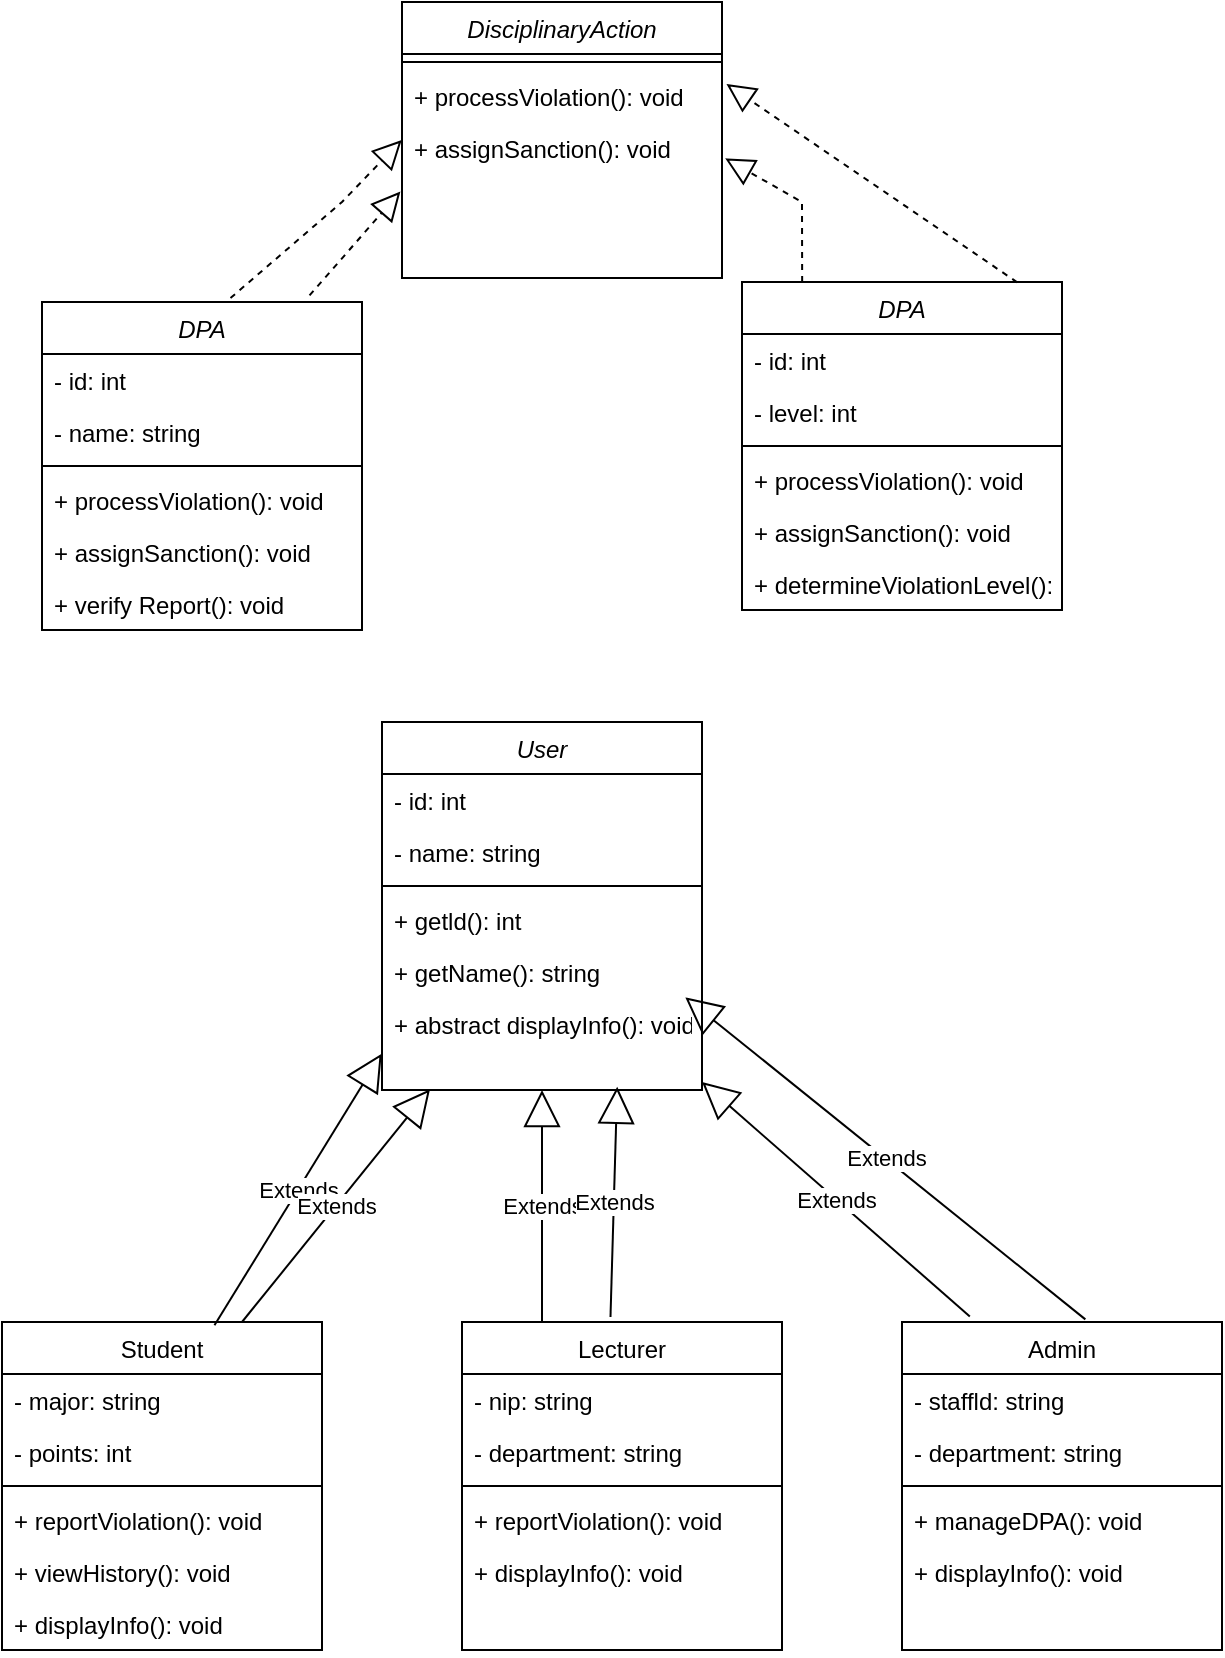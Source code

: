 <mxfile version="24.8.4">
  <diagram id="C5RBs43oDa-KdzZeNtuy" name="Page-1">
    <mxGraphModel dx="811" dy="2269" grid="1" gridSize="10" guides="1" tooltips="1" connect="1" arrows="1" fold="1" page="1" pageScale="1" pageWidth="827" pageHeight="1169" math="0" shadow="0">
      <root>
        <mxCell id="WIyWlLk6GJQsqaUBKTNV-0" />
        <mxCell id="WIyWlLk6GJQsqaUBKTNV-1" parent="WIyWlLk6GJQsqaUBKTNV-0" />
        <mxCell id="sukDIFnTaNtangZ4HZ9V-0" value="DisciplinaryAction" style="swimlane;fontStyle=2;align=center;verticalAlign=top;childLayout=stackLayout;horizontal=1;startSize=26;horizontalStack=0;resizeParent=1;resizeLast=0;collapsible=1;marginBottom=0;rounded=0;shadow=0;strokeWidth=1;" vertex="1" parent="WIyWlLk6GJQsqaUBKTNV-1">
          <mxGeometry x="230" y="-1010" width="160" height="138" as="geometry">
            <mxRectangle x="230" y="140" width="160" height="26" as="alternateBounds" />
          </mxGeometry>
        </mxCell>
        <mxCell id="sukDIFnTaNtangZ4HZ9V-4" value="" style="line;html=1;strokeWidth=1;align=left;verticalAlign=middle;spacingTop=-1;spacingLeft=3;spacingRight=3;rotatable=0;labelPosition=right;points=[];portConstraint=eastwest;" vertex="1" parent="sukDIFnTaNtangZ4HZ9V-0">
          <mxGeometry y="26" width="160" height="8" as="geometry" />
        </mxCell>
        <mxCell id="sukDIFnTaNtangZ4HZ9V-5" value="+ processViolation(): void" style="text;align=left;verticalAlign=top;spacingLeft=4;spacingRight=4;overflow=hidden;rotatable=0;points=[[0,0.5],[1,0.5]];portConstraint=eastwest;" vertex="1" parent="sukDIFnTaNtangZ4HZ9V-0">
          <mxGeometry y="34" width="160" height="26" as="geometry" />
        </mxCell>
        <mxCell id="sukDIFnTaNtangZ4HZ9V-6" value="+ assignSanction(): void" style="text;align=left;verticalAlign=top;spacingLeft=4;spacingRight=4;overflow=hidden;rotatable=0;points=[[0,0.5],[1,0.5]];portConstraint=eastwest;" vertex="1" parent="sukDIFnTaNtangZ4HZ9V-0">
          <mxGeometry y="60" width="160" height="46" as="geometry" />
        </mxCell>
        <mxCell id="sukDIFnTaNtangZ4HZ9V-13" value="DPA" style="swimlane;fontStyle=2;align=center;verticalAlign=top;childLayout=stackLayout;horizontal=1;startSize=26;horizontalStack=0;resizeParent=1;resizeLast=0;collapsible=1;marginBottom=0;rounded=0;shadow=0;strokeWidth=1;" vertex="1" parent="WIyWlLk6GJQsqaUBKTNV-1">
          <mxGeometry x="50" y="-860" width="160" height="164" as="geometry">
            <mxRectangle x="230" y="140" width="160" height="26" as="alternateBounds" />
          </mxGeometry>
        </mxCell>
        <mxCell id="sukDIFnTaNtangZ4HZ9V-14" value="- id: int" style="text;align=left;verticalAlign=top;spacingLeft=4;spacingRight=4;overflow=hidden;rotatable=0;points=[[0,0.5],[1,0.5]];portConstraint=eastwest;" vertex="1" parent="sukDIFnTaNtangZ4HZ9V-13">
          <mxGeometry y="26" width="160" height="26" as="geometry" />
        </mxCell>
        <mxCell id="sukDIFnTaNtangZ4HZ9V-15" value="- name: string" style="text;align=left;verticalAlign=top;spacingLeft=4;spacingRight=4;overflow=hidden;rotatable=0;points=[[0,0.5],[1,0.5]];portConstraint=eastwest;rounded=0;shadow=0;html=0;" vertex="1" parent="sukDIFnTaNtangZ4HZ9V-13">
          <mxGeometry y="52" width="160" height="26" as="geometry" />
        </mxCell>
        <mxCell id="sukDIFnTaNtangZ4HZ9V-17" value="" style="line;html=1;strokeWidth=1;align=left;verticalAlign=middle;spacingTop=-1;spacingLeft=3;spacingRight=3;rotatable=0;labelPosition=right;points=[];portConstraint=eastwest;" vertex="1" parent="sukDIFnTaNtangZ4HZ9V-13">
          <mxGeometry y="78" width="160" height="8" as="geometry" />
        </mxCell>
        <mxCell id="sukDIFnTaNtangZ4HZ9V-18" value="+ processViolation(): void" style="text;align=left;verticalAlign=top;spacingLeft=4;spacingRight=4;overflow=hidden;rotatable=0;points=[[0,0.5],[1,0.5]];portConstraint=eastwest;" vertex="1" parent="sukDIFnTaNtangZ4HZ9V-13">
          <mxGeometry y="86" width="160" height="26" as="geometry" />
        </mxCell>
        <mxCell id="sukDIFnTaNtangZ4HZ9V-19" value="+ assignSanction(): void" style="text;align=left;verticalAlign=top;spacingLeft=4;spacingRight=4;overflow=hidden;rotatable=0;points=[[0,0.5],[1,0.5]];portConstraint=eastwest;" vertex="1" parent="sukDIFnTaNtangZ4HZ9V-13">
          <mxGeometry y="112" width="160" height="26" as="geometry" />
        </mxCell>
        <mxCell id="sukDIFnTaNtangZ4HZ9V-20" value="+ verify Report(): void" style="text;align=left;verticalAlign=top;spacingLeft=4;spacingRight=4;overflow=hidden;rotatable=0;points=[[0,0.5],[1,0.5]];portConstraint=eastwest;" vertex="1" parent="sukDIFnTaNtangZ4HZ9V-13">
          <mxGeometry y="138" width="160" height="26" as="geometry" />
        </mxCell>
        <mxCell id="sukDIFnTaNtangZ4HZ9V-21" value="DPA" style="swimlane;fontStyle=2;align=center;verticalAlign=top;childLayout=stackLayout;horizontal=1;startSize=26;horizontalStack=0;resizeParent=1;resizeLast=0;collapsible=1;marginBottom=0;rounded=0;shadow=0;strokeWidth=1;" vertex="1" parent="WIyWlLk6GJQsqaUBKTNV-1">
          <mxGeometry x="400" y="-870" width="160" height="164" as="geometry">
            <mxRectangle x="230" y="140" width="160" height="26" as="alternateBounds" />
          </mxGeometry>
        </mxCell>
        <mxCell id="sukDIFnTaNtangZ4HZ9V-22" value="- id: int" style="text;align=left;verticalAlign=top;spacingLeft=4;spacingRight=4;overflow=hidden;rotatable=0;points=[[0,0.5],[1,0.5]];portConstraint=eastwest;" vertex="1" parent="sukDIFnTaNtangZ4HZ9V-21">
          <mxGeometry y="26" width="160" height="26" as="geometry" />
        </mxCell>
        <mxCell id="sukDIFnTaNtangZ4HZ9V-23" value="- level: int" style="text;align=left;verticalAlign=top;spacingLeft=4;spacingRight=4;overflow=hidden;rotatable=0;points=[[0,0.5],[1,0.5]];portConstraint=eastwest;rounded=0;shadow=0;html=0;" vertex="1" parent="sukDIFnTaNtangZ4HZ9V-21">
          <mxGeometry y="52" width="160" height="26" as="geometry" />
        </mxCell>
        <mxCell id="sukDIFnTaNtangZ4HZ9V-24" value="" style="line;html=1;strokeWidth=1;align=left;verticalAlign=middle;spacingTop=-1;spacingLeft=3;spacingRight=3;rotatable=0;labelPosition=right;points=[];portConstraint=eastwest;" vertex="1" parent="sukDIFnTaNtangZ4HZ9V-21">
          <mxGeometry y="78" width="160" height="8" as="geometry" />
        </mxCell>
        <mxCell id="sukDIFnTaNtangZ4HZ9V-25" value="+ processViolation(): void" style="text;align=left;verticalAlign=top;spacingLeft=4;spacingRight=4;overflow=hidden;rotatable=0;points=[[0,0.5],[1,0.5]];portConstraint=eastwest;" vertex="1" parent="sukDIFnTaNtangZ4HZ9V-21">
          <mxGeometry y="86" width="160" height="26" as="geometry" />
        </mxCell>
        <mxCell id="sukDIFnTaNtangZ4HZ9V-26" value="+ assignSanction(): void" style="text;align=left;verticalAlign=top;spacingLeft=4;spacingRight=4;overflow=hidden;rotatable=0;points=[[0,0.5],[1,0.5]];portConstraint=eastwest;" vertex="1" parent="sukDIFnTaNtangZ4HZ9V-21">
          <mxGeometry y="112" width="160" height="26" as="geometry" />
        </mxCell>
        <mxCell id="sukDIFnTaNtangZ4HZ9V-27" value="+ determineViolationLevel(): void" style="text;align=left;verticalAlign=top;spacingLeft=4;spacingRight=4;overflow=hidden;rotatable=0;points=[[0,0.5],[1,0.5]];portConstraint=eastwest;" vertex="1" parent="sukDIFnTaNtangZ4HZ9V-21">
          <mxGeometry y="138" width="160" height="26" as="geometry" />
        </mxCell>
        <mxCell id="sukDIFnTaNtangZ4HZ9V-30" value="" style="endArrow=block;dashed=1;endFill=0;endSize=12;html=1;rounded=0;exitX=0.836;exitY=-0.02;exitDx=0;exitDy=0;exitPerimeter=0;entryX=-0.005;entryY=0.756;entryDx=0;entryDy=0;entryPerimeter=0;" edge="1" parent="WIyWlLk6GJQsqaUBKTNV-1" source="sukDIFnTaNtangZ4HZ9V-13" target="sukDIFnTaNtangZ4HZ9V-6">
          <mxGeometry width="160" relative="1" as="geometry">
            <mxPoint x="240" y="-780" as="sourcePoint" />
            <mxPoint x="400" y="-780" as="targetPoint" />
          </mxGeometry>
        </mxCell>
        <mxCell id="sukDIFnTaNtangZ4HZ9V-31" value="" style="endArrow=block;dashed=1;endFill=0;endSize=12;html=1;rounded=0;exitX=0.589;exitY=-0.012;exitDx=0;exitDy=0;exitPerimeter=0;entryX=-0.001;entryY=0.197;entryDx=0;entryDy=0;entryPerimeter=0;" edge="1" parent="WIyWlLk6GJQsqaUBKTNV-1" source="sukDIFnTaNtangZ4HZ9V-13" target="sukDIFnTaNtangZ4HZ9V-6">
          <mxGeometry width="160" relative="1" as="geometry">
            <mxPoint x="194" y="-853" as="sourcePoint" />
            <mxPoint x="239" y="-905" as="targetPoint" />
            <Array as="points">
              <mxPoint x="200" y="-910" />
            </Array>
          </mxGeometry>
        </mxCell>
        <mxCell id="sukDIFnTaNtangZ4HZ9V-32" value="" style="endArrow=block;dashed=1;endFill=0;endSize=12;html=1;rounded=0;exitX=0.86;exitY=0.001;exitDx=0;exitDy=0;exitPerimeter=0;entryX=1.014;entryY=0.269;entryDx=0;entryDy=0;entryPerimeter=0;" edge="1" parent="WIyWlLk6GJQsqaUBKTNV-1" source="sukDIFnTaNtangZ4HZ9V-21" target="sukDIFnTaNtangZ4HZ9V-5">
          <mxGeometry width="160" relative="1" as="geometry">
            <mxPoint x="430" y="-892" as="sourcePoint" />
            <mxPoint x="475" y="-944" as="targetPoint" />
          </mxGeometry>
        </mxCell>
        <mxCell id="sukDIFnTaNtangZ4HZ9V-33" value="" style="endArrow=block;dashed=1;endFill=0;endSize=12;html=1;rounded=0;exitX=0.188;exitY=0;exitDx=0;exitDy=0;exitPerimeter=0;entryX=1.01;entryY=0.395;entryDx=0;entryDy=0;entryPerimeter=0;" edge="1" parent="WIyWlLk6GJQsqaUBKTNV-1" source="sukDIFnTaNtangZ4HZ9V-21" target="sukDIFnTaNtangZ4HZ9V-6">
          <mxGeometry width="160" relative="1" as="geometry">
            <mxPoint x="390" y="-891" as="sourcePoint" />
            <mxPoint x="476" y="-970" as="targetPoint" />
            <Array as="points">
              <mxPoint x="430" y="-910" />
            </Array>
          </mxGeometry>
        </mxCell>
        <mxCell id="sukDIFnTaNtangZ4HZ9V-34" value="User" style="swimlane;fontStyle=2;align=center;verticalAlign=top;childLayout=stackLayout;horizontal=1;startSize=26;horizontalStack=0;resizeParent=1;resizeLast=0;collapsible=1;marginBottom=0;rounded=0;shadow=0;strokeWidth=1;" vertex="1" parent="WIyWlLk6GJQsqaUBKTNV-1">
          <mxGeometry x="220" y="-650" width="160" height="184" as="geometry">
            <mxRectangle x="230" y="140" width="160" height="26" as="alternateBounds" />
          </mxGeometry>
        </mxCell>
        <mxCell id="sukDIFnTaNtangZ4HZ9V-56" value="- id: int" style="text;align=left;verticalAlign=top;spacingLeft=4;spacingRight=4;overflow=hidden;rotatable=0;points=[[0,0.5],[1,0.5]];portConstraint=eastwest;" vertex="1" parent="sukDIFnTaNtangZ4HZ9V-34">
          <mxGeometry y="26" width="160" height="26" as="geometry" />
        </mxCell>
        <mxCell id="sukDIFnTaNtangZ4HZ9V-57" value="- name: string" style="text;align=left;verticalAlign=top;spacingLeft=4;spacingRight=4;overflow=hidden;rotatable=0;points=[[0,0.5],[1,0.5]];portConstraint=eastwest;" vertex="1" parent="sukDIFnTaNtangZ4HZ9V-34">
          <mxGeometry y="52" width="160" height="26" as="geometry" />
        </mxCell>
        <mxCell id="sukDIFnTaNtangZ4HZ9V-35" value="" style="line;html=1;strokeWidth=1;align=left;verticalAlign=middle;spacingTop=-1;spacingLeft=3;spacingRight=3;rotatable=0;labelPosition=right;points=[];portConstraint=eastwest;" vertex="1" parent="sukDIFnTaNtangZ4HZ9V-34">
          <mxGeometry y="78" width="160" height="8" as="geometry" />
        </mxCell>
        <mxCell id="sukDIFnTaNtangZ4HZ9V-58" value="+ getld(): int" style="text;align=left;verticalAlign=top;spacingLeft=4;spacingRight=4;overflow=hidden;rotatable=0;points=[[0,0.5],[1,0.5]];portConstraint=eastwest;" vertex="1" parent="sukDIFnTaNtangZ4HZ9V-34">
          <mxGeometry y="86" width="160" height="26" as="geometry" />
        </mxCell>
        <mxCell id="sukDIFnTaNtangZ4HZ9V-36" value="+ getName(): string" style="text;align=left;verticalAlign=top;spacingLeft=4;spacingRight=4;overflow=hidden;rotatable=0;points=[[0,0.5],[1,0.5]];portConstraint=eastwest;" vertex="1" parent="sukDIFnTaNtangZ4HZ9V-34">
          <mxGeometry y="112" width="160" height="26" as="geometry" />
        </mxCell>
        <mxCell id="sukDIFnTaNtangZ4HZ9V-37" value="+ abstract displayInfo(): void&#xa;" style="text;align=left;verticalAlign=top;spacingLeft=4;spacingRight=4;overflow=hidden;rotatable=0;points=[[0,0.5],[1,0.5]];portConstraint=eastwest;" vertex="1" parent="sukDIFnTaNtangZ4HZ9V-34">
          <mxGeometry y="138" width="160" height="46" as="geometry" />
        </mxCell>
        <mxCell id="sukDIFnTaNtangZ4HZ9V-38" value="Student" style="swimlane;fontStyle=0;align=center;verticalAlign=top;childLayout=stackLayout;horizontal=1;startSize=26;horizontalStack=0;resizeParent=1;resizeLast=0;collapsible=1;marginBottom=0;rounded=0;shadow=0;strokeWidth=1;" vertex="1" parent="WIyWlLk6GJQsqaUBKTNV-1">
          <mxGeometry x="30" y="-350" width="160" height="164" as="geometry">
            <mxRectangle x="230" y="140" width="160" height="26" as="alternateBounds" />
          </mxGeometry>
        </mxCell>
        <mxCell id="sukDIFnTaNtangZ4HZ9V-39" value="- major: string" style="text;align=left;verticalAlign=top;spacingLeft=4;spacingRight=4;overflow=hidden;rotatable=0;points=[[0,0.5],[1,0.5]];portConstraint=eastwest;" vertex="1" parent="sukDIFnTaNtangZ4HZ9V-38">
          <mxGeometry y="26" width="160" height="26" as="geometry" />
        </mxCell>
        <mxCell id="sukDIFnTaNtangZ4HZ9V-40" value="- points: int" style="text;align=left;verticalAlign=top;spacingLeft=4;spacingRight=4;overflow=hidden;rotatable=0;points=[[0,0.5],[1,0.5]];portConstraint=eastwest;rounded=0;shadow=0;html=0;" vertex="1" parent="sukDIFnTaNtangZ4HZ9V-38">
          <mxGeometry y="52" width="160" height="26" as="geometry" />
        </mxCell>
        <mxCell id="sukDIFnTaNtangZ4HZ9V-41" value="" style="line;html=1;strokeWidth=1;align=left;verticalAlign=middle;spacingTop=-1;spacingLeft=3;spacingRight=3;rotatable=0;labelPosition=right;points=[];portConstraint=eastwest;" vertex="1" parent="sukDIFnTaNtangZ4HZ9V-38">
          <mxGeometry y="78" width="160" height="8" as="geometry" />
        </mxCell>
        <mxCell id="sukDIFnTaNtangZ4HZ9V-42" value="+ reportViolation(): void" style="text;align=left;verticalAlign=top;spacingLeft=4;spacingRight=4;overflow=hidden;rotatable=0;points=[[0,0.5],[1,0.5]];portConstraint=eastwest;" vertex="1" parent="sukDIFnTaNtangZ4HZ9V-38">
          <mxGeometry y="86" width="160" height="26" as="geometry" />
        </mxCell>
        <mxCell id="sukDIFnTaNtangZ4HZ9V-43" value="+ viewHistory(): void" style="text;align=left;verticalAlign=top;spacingLeft=4;spacingRight=4;overflow=hidden;rotatable=0;points=[[0,0.5],[1,0.5]];portConstraint=eastwest;" vertex="1" parent="sukDIFnTaNtangZ4HZ9V-38">
          <mxGeometry y="112" width="160" height="26" as="geometry" />
        </mxCell>
        <mxCell id="sukDIFnTaNtangZ4HZ9V-44" value="+ displayInfo(): void" style="text;align=left;verticalAlign=top;spacingLeft=4;spacingRight=4;overflow=hidden;rotatable=0;points=[[0,0.5],[1,0.5]];portConstraint=eastwest;" vertex="1" parent="sukDIFnTaNtangZ4HZ9V-38">
          <mxGeometry y="138" width="160" height="26" as="geometry" />
        </mxCell>
        <mxCell id="sukDIFnTaNtangZ4HZ9V-45" value="Lecturer" style="swimlane;fontStyle=0;align=center;verticalAlign=top;childLayout=stackLayout;horizontal=1;startSize=26;horizontalStack=0;resizeParent=1;resizeLast=0;collapsible=1;marginBottom=0;rounded=0;shadow=0;strokeWidth=1;" vertex="1" parent="WIyWlLk6GJQsqaUBKTNV-1">
          <mxGeometry x="260" y="-350" width="160" height="164" as="geometry">
            <mxRectangle x="230" y="140" width="160" height="26" as="alternateBounds" />
          </mxGeometry>
        </mxCell>
        <mxCell id="sukDIFnTaNtangZ4HZ9V-46" value="- nip: string" style="text;align=left;verticalAlign=top;spacingLeft=4;spacingRight=4;overflow=hidden;rotatable=0;points=[[0,0.5],[1,0.5]];portConstraint=eastwest;" vertex="1" parent="sukDIFnTaNtangZ4HZ9V-45">
          <mxGeometry y="26" width="160" height="26" as="geometry" />
        </mxCell>
        <mxCell id="sukDIFnTaNtangZ4HZ9V-47" value="- department: string" style="text;align=left;verticalAlign=top;spacingLeft=4;spacingRight=4;overflow=hidden;rotatable=0;points=[[0,0.5],[1,0.5]];portConstraint=eastwest;rounded=0;shadow=0;html=0;" vertex="1" parent="sukDIFnTaNtangZ4HZ9V-45">
          <mxGeometry y="52" width="160" height="26" as="geometry" />
        </mxCell>
        <mxCell id="sukDIFnTaNtangZ4HZ9V-48" value="" style="line;html=1;strokeWidth=1;align=left;verticalAlign=middle;spacingTop=-1;spacingLeft=3;spacingRight=3;rotatable=0;labelPosition=right;points=[];portConstraint=eastwest;" vertex="1" parent="sukDIFnTaNtangZ4HZ9V-45">
          <mxGeometry y="78" width="160" height="8" as="geometry" />
        </mxCell>
        <mxCell id="sukDIFnTaNtangZ4HZ9V-49" value="+ reportViolation(): void" style="text;align=left;verticalAlign=top;spacingLeft=4;spacingRight=4;overflow=hidden;rotatable=0;points=[[0,0.5],[1,0.5]];portConstraint=eastwest;" vertex="1" parent="sukDIFnTaNtangZ4HZ9V-45">
          <mxGeometry y="86" width="160" height="26" as="geometry" />
        </mxCell>
        <mxCell id="sukDIFnTaNtangZ4HZ9V-50" value="+ displayInfo(): void" style="text;align=left;verticalAlign=top;spacingLeft=4;spacingRight=4;overflow=hidden;rotatable=0;points=[[0,0.5],[1,0.5]];portConstraint=eastwest;" vertex="1" parent="sukDIFnTaNtangZ4HZ9V-45">
          <mxGeometry y="112" width="160" height="26" as="geometry" />
        </mxCell>
        <mxCell id="sukDIFnTaNtangZ4HZ9V-59" value="Admin" style="swimlane;fontStyle=0;align=center;verticalAlign=top;childLayout=stackLayout;horizontal=1;startSize=26;horizontalStack=0;resizeParent=1;resizeLast=0;collapsible=1;marginBottom=0;rounded=0;shadow=0;strokeWidth=1;" vertex="1" parent="WIyWlLk6GJQsqaUBKTNV-1">
          <mxGeometry x="480" y="-350" width="160" height="164" as="geometry">
            <mxRectangle x="230" y="140" width="160" height="26" as="alternateBounds" />
          </mxGeometry>
        </mxCell>
        <mxCell id="sukDIFnTaNtangZ4HZ9V-60" value="- staffld: string" style="text;align=left;verticalAlign=top;spacingLeft=4;spacingRight=4;overflow=hidden;rotatable=0;points=[[0,0.5],[1,0.5]];portConstraint=eastwest;" vertex="1" parent="sukDIFnTaNtangZ4HZ9V-59">
          <mxGeometry y="26" width="160" height="26" as="geometry" />
        </mxCell>
        <mxCell id="sukDIFnTaNtangZ4HZ9V-61" value="- department: string" style="text;align=left;verticalAlign=top;spacingLeft=4;spacingRight=4;overflow=hidden;rotatable=0;points=[[0,0.5],[1,0.5]];portConstraint=eastwest;rounded=0;shadow=0;html=0;" vertex="1" parent="sukDIFnTaNtangZ4HZ9V-59">
          <mxGeometry y="52" width="160" height="26" as="geometry" />
        </mxCell>
        <mxCell id="sukDIFnTaNtangZ4HZ9V-62" value="" style="line;html=1;strokeWidth=1;align=left;verticalAlign=middle;spacingTop=-1;spacingLeft=3;spacingRight=3;rotatable=0;labelPosition=right;points=[];portConstraint=eastwest;" vertex="1" parent="sukDIFnTaNtangZ4HZ9V-59">
          <mxGeometry y="78" width="160" height="8" as="geometry" />
        </mxCell>
        <mxCell id="sukDIFnTaNtangZ4HZ9V-63" value="+ manageDPA(): void" style="text;align=left;verticalAlign=top;spacingLeft=4;spacingRight=4;overflow=hidden;rotatable=0;points=[[0,0.5],[1,0.5]];portConstraint=eastwest;" vertex="1" parent="sukDIFnTaNtangZ4HZ9V-59">
          <mxGeometry y="86" width="160" height="26" as="geometry" />
        </mxCell>
        <mxCell id="sukDIFnTaNtangZ4HZ9V-64" value="+ displayInfo(): void" style="text;align=left;verticalAlign=top;spacingLeft=4;spacingRight=4;overflow=hidden;rotatable=0;points=[[0,0.5],[1,0.5]];portConstraint=eastwest;" vertex="1" parent="sukDIFnTaNtangZ4HZ9V-59">
          <mxGeometry y="112" width="160" height="26" as="geometry" />
        </mxCell>
        <mxCell id="sukDIFnTaNtangZ4HZ9V-67" value="Extends" style="endArrow=block;endSize=16;endFill=0;html=1;rounded=0;entryX=-0.001;entryY=0.605;entryDx=0;entryDy=0;entryPerimeter=0;exitX=0.664;exitY=0.01;exitDx=0;exitDy=0;exitPerimeter=0;" edge="1" parent="WIyWlLk6GJQsqaUBKTNV-1" source="sukDIFnTaNtangZ4HZ9V-38" target="sukDIFnTaNtangZ4HZ9V-37">
          <mxGeometry width="160" relative="1" as="geometry">
            <mxPoint x="150" y="-250" as="sourcePoint" />
            <mxPoint x="310" y="-250" as="targetPoint" />
          </mxGeometry>
        </mxCell>
        <mxCell id="sukDIFnTaNtangZ4HZ9V-68" value="Extends" style="endArrow=block;endSize=16;endFill=0;html=1;rounded=0;entryX=0.15;entryY=0.992;entryDx=0;entryDy=0;entryPerimeter=0;exitX=0.75;exitY=0;exitDx=0;exitDy=0;" edge="1" parent="WIyWlLk6GJQsqaUBKTNV-1" source="sukDIFnTaNtangZ4HZ9V-38" target="sukDIFnTaNtangZ4HZ9V-37">
          <mxGeometry width="160" relative="1" as="geometry">
            <mxPoint x="146" y="-338" as="sourcePoint" />
            <mxPoint x="230" y="-474" as="targetPoint" />
          </mxGeometry>
        </mxCell>
        <mxCell id="sukDIFnTaNtangZ4HZ9V-69" value="Extends" style="endArrow=block;endSize=16;endFill=0;html=1;rounded=0;exitX=0.25;exitY=0;exitDx=0;exitDy=0;" edge="1" parent="WIyWlLk6GJQsqaUBKTNV-1" source="sukDIFnTaNtangZ4HZ9V-45" target="sukDIFnTaNtangZ4HZ9V-37">
          <mxGeometry width="160" relative="1" as="geometry">
            <mxPoint x="220" y="-330" as="sourcePoint" />
            <mxPoint x="304" y="-466" as="targetPoint" />
          </mxGeometry>
        </mxCell>
        <mxCell id="sukDIFnTaNtangZ4HZ9V-70" value="Extends" style="endArrow=block;endSize=16;endFill=0;html=1;rounded=0;entryX=0.735;entryY=0.965;entryDx=0;entryDy=0;entryPerimeter=0;exitX=0.464;exitY=-0.015;exitDx=0;exitDy=0;exitPerimeter=0;" edge="1" parent="WIyWlLk6GJQsqaUBKTNV-1" source="sukDIFnTaNtangZ4HZ9V-45" target="sukDIFnTaNtangZ4HZ9V-37">
          <mxGeometry width="160" relative="1" as="geometry">
            <mxPoint x="260" y="-340" as="sourcePoint" />
            <mxPoint x="354" y="-456" as="targetPoint" />
          </mxGeometry>
        </mxCell>
        <mxCell id="sukDIFnTaNtangZ4HZ9V-73" value="Extends" style="endArrow=block;endSize=16;endFill=0;html=1;rounded=0;entryX=1;entryY=0.913;entryDx=0;entryDy=0;entryPerimeter=0;exitX=0.212;exitY=-0.017;exitDx=0;exitDy=0;exitPerimeter=0;" edge="1" parent="WIyWlLk6GJQsqaUBKTNV-1" source="sukDIFnTaNtangZ4HZ9V-59" target="sukDIFnTaNtangZ4HZ9V-37">
          <mxGeometry width="160" relative="1" as="geometry">
            <mxPoint x="450" y="-394" as="sourcePoint" />
            <mxPoint x="534" y="-530" as="targetPoint" />
          </mxGeometry>
        </mxCell>
        <mxCell id="sukDIFnTaNtangZ4HZ9V-74" value="Extends" style="endArrow=block;endSize=16;endFill=0;html=1;rounded=0;entryX=0.948;entryY=-0.006;entryDx=0;entryDy=0;entryPerimeter=0;exitX=0.573;exitY=-0.008;exitDx=0;exitDy=0;exitPerimeter=0;" edge="1" parent="WIyWlLk6GJQsqaUBKTNV-1" source="sukDIFnTaNtangZ4HZ9V-59" target="sukDIFnTaNtangZ4HZ9V-37">
          <mxGeometry width="160" relative="1" as="geometry">
            <mxPoint x="464" y="-396" as="sourcePoint" />
            <mxPoint x="558" y="-512" as="targetPoint" />
          </mxGeometry>
        </mxCell>
      </root>
    </mxGraphModel>
  </diagram>
</mxfile>
